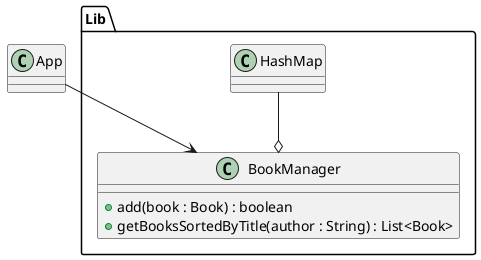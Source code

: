 @startuml

class App

package Lib{

class BookManager{
+ add(book : Book) : boolean
+ getBooksSortedByTitle(author : String) : List<Book>
}

class HashMap

HashMap --o BookManager

}

App --> BookManager

@enduml
